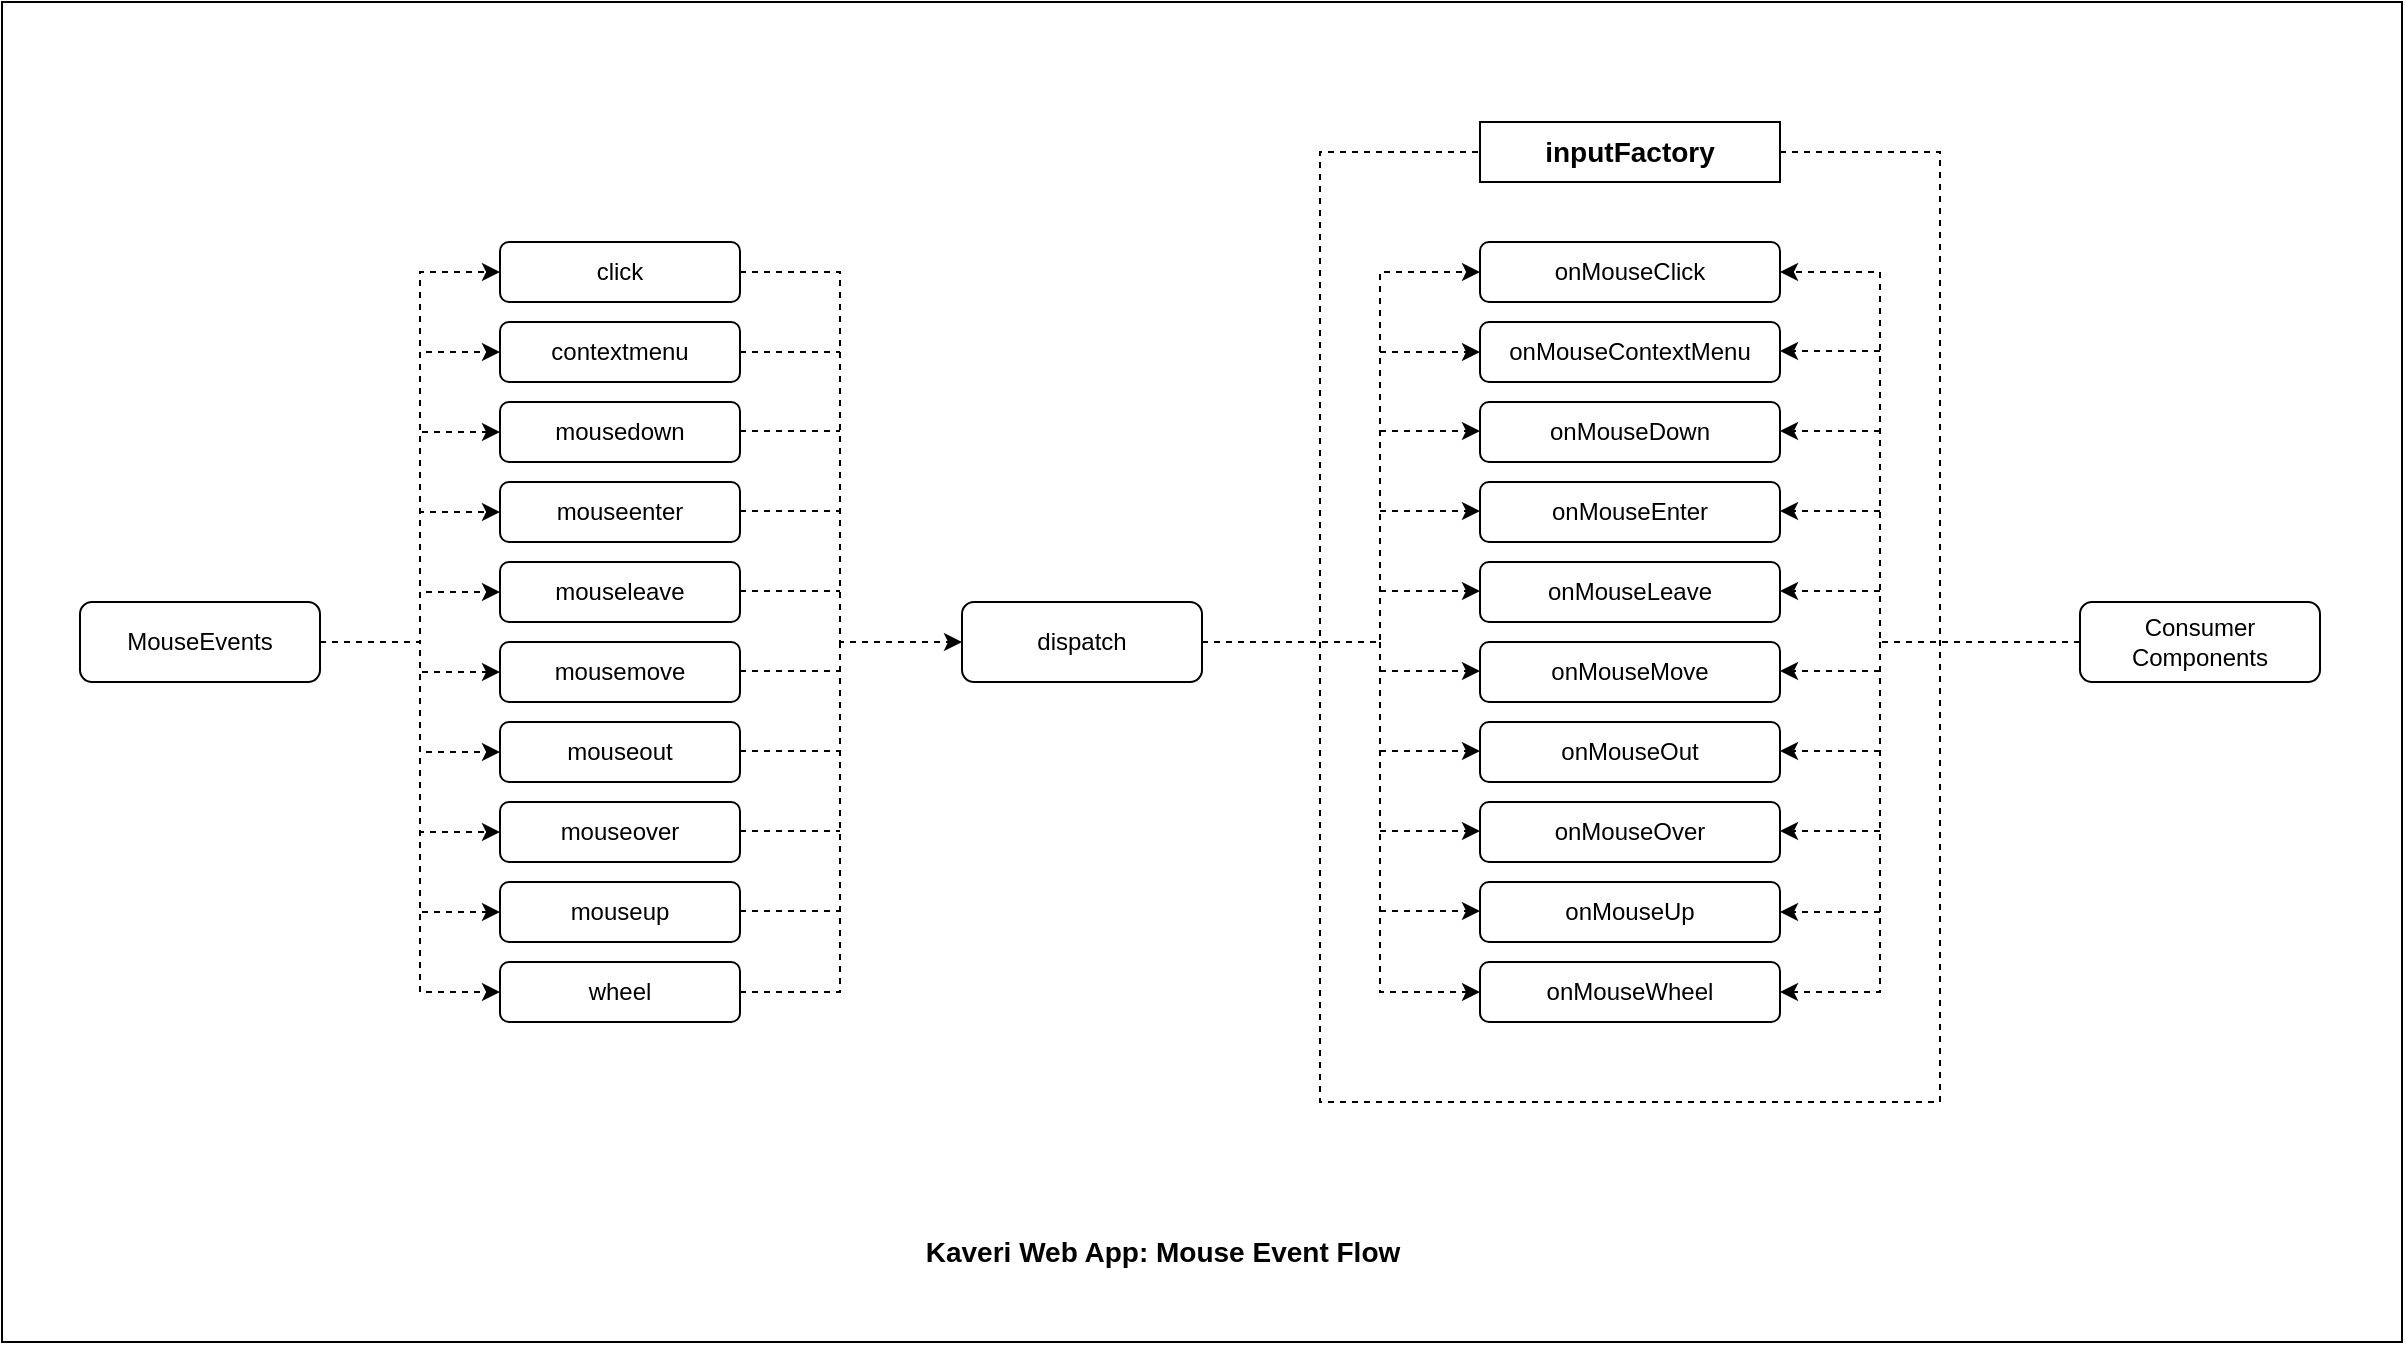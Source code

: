 <mxfile version="21.6.9" type="github">
  <diagram name="Page-1" id="F-ybUAq942lAAm7DYyWX">
    <mxGraphModel dx="1306" dy="722" grid="1" gridSize="10" guides="1" tooltips="1" connect="1" arrows="1" fold="1" page="1" pageScale="1" pageWidth="1400" pageHeight="850" math="0" shadow="0">
      <root>
        <mxCell id="0" />
        <mxCell id="1" parent="0" />
        <mxCell id="sUzVyQHcFwTCvAZODAUD-1" value="MouseEvents" style="rounded=1;whiteSpace=wrap;html=1;" vertex="1" parent="1">
          <mxGeometry x="79" y="340" width="120" height="40" as="geometry" />
        </mxCell>
        <mxCell id="sUzVyQHcFwTCvAZODAUD-2" value="click" style="rounded=1;whiteSpace=wrap;html=1;" vertex="1" parent="1">
          <mxGeometry x="289" y="160" width="120" height="30" as="geometry" />
        </mxCell>
        <mxCell id="sUzVyQHcFwTCvAZODAUD-3" value="contextmenu" style="rounded=1;whiteSpace=wrap;html=1;" vertex="1" parent="1">
          <mxGeometry x="289" y="200" width="120" height="30" as="geometry" />
        </mxCell>
        <mxCell id="sUzVyQHcFwTCvAZODAUD-4" value="mousedown" style="rounded=1;whiteSpace=wrap;html=1;" vertex="1" parent="1">
          <mxGeometry x="289" y="240" width="120" height="30" as="geometry" />
        </mxCell>
        <mxCell id="sUzVyQHcFwTCvAZODAUD-5" value="mouseenter" style="rounded=1;whiteSpace=wrap;html=1;" vertex="1" parent="1">
          <mxGeometry x="289" y="280" width="120" height="30" as="geometry" />
        </mxCell>
        <mxCell id="sUzVyQHcFwTCvAZODAUD-6" value="mouseleave" style="rounded=1;whiteSpace=wrap;html=1;" vertex="1" parent="1">
          <mxGeometry x="289" y="320" width="120" height="30" as="geometry" />
        </mxCell>
        <mxCell id="sUzVyQHcFwTCvAZODAUD-7" value="mousemove" style="rounded=1;whiteSpace=wrap;html=1;" vertex="1" parent="1">
          <mxGeometry x="289" y="360" width="120" height="30" as="geometry" />
        </mxCell>
        <mxCell id="sUzVyQHcFwTCvAZODAUD-8" value="mouseout" style="rounded=1;whiteSpace=wrap;html=1;" vertex="1" parent="1">
          <mxGeometry x="289" y="400" width="120" height="30" as="geometry" />
        </mxCell>
        <mxCell id="sUzVyQHcFwTCvAZODAUD-9" value="mouseover" style="rounded=1;whiteSpace=wrap;html=1;" vertex="1" parent="1">
          <mxGeometry x="289" y="440" width="120" height="30" as="geometry" />
        </mxCell>
        <mxCell id="sUzVyQHcFwTCvAZODAUD-10" value="mouseup" style="rounded=1;whiteSpace=wrap;html=1;" vertex="1" parent="1">
          <mxGeometry x="289" y="480" width="120" height="30" as="geometry" />
        </mxCell>
        <mxCell id="sUzVyQHcFwTCvAZODAUD-11" value="wheel" style="rounded=1;whiteSpace=wrap;html=1;" vertex="1" parent="1">
          <mxGeometry x="289" y="520" width="120" height="30" as="geometry" />
        </mxCell>
        <mxCell id="sUzVyQHcFwTCvAZODAUD-12" value="dispatch" style="rounded=1;whiteSpace=wrap;html=1;" vertex="1" parent="1">
          <mxGeometry x="520" y="340" width="120" height="40" as="geometry" />
        </mxCell>
        <mxCell id="sUzVyQHcFwTCvAZODAUD-23" value="" style="group" vertex="1" connectable="0" parent="1">
          <mxGeometry x="779" y="160" width="150" height="390" as="geometry" />
        </mxCell>
        <mxCell id="sUzVyQHcFwTCvAZODAUD-13" value="onMouseClick" style="rounded=1;whiteSpace=wrap;html=1;" vertex="1" parent="sUzVyQHcFwTCvAZODAUD-23">
          <mxGeometry width="150" height="30" as="geometry" />
        </mxCell>
        <mxCell id="sUzVyQHcFwTCvAZODAUD-14" value="onMouseContextMenu" style="rounded=1;whiteSpace=wrap;html=1;" vertex="1" parent="sUzVyQHcFwTCvAZODAUD-23">
          <mxGeometry y="40" width="150" height="30" as="geometry" />
        </mxCell>
        <mxCell id="sUzVyQHcFwTCvAZODAUD-15" value="onMouseDown" style="rounded=1;whiteSpace=wrap;html=1;" vertex="1" parent="sUzVyQHcFwTCvAZODAUD-23">
          <mxGeometry y="80" width="150" height="30" as="geometry" />
        </mxCell>
        <mxCell id="sUzVyQHcFwTCvAZODAUD-16" value="onMouseEnter" style="rounded=1;whiteSpace=wrap;html=1;" vertex="1" parent="sUzVyQHcFwTCvAZODAUD-23">
          <mxGeometry y="120" width="150" height="30" as="geometry" />
        </mxCell>
        <mxCell id="sUzVyQHcFwTCvAZODAUD-17" value="onMouseLeave" style="rounded=1;whiteSpace=wrap;html=1;" vertex="1" parent="sUzVyQHcFwTCvAZODAUD-23">
          <mxGeometry y="160" width="150" height="30" as="geometry" />
        </mxCell>
        <mxCell id="sUzVyQHcFwTCvAZODAUD-18" value="onMouseMove" style="rounded=1;whiteSpace=wrap;html=1;" vertex="1" parent="sUzVyQHcFwTCvAZODAUD-23">
          <mxGeometry y="200" width="150" height="30" as="geometry" />
        </mxCell>
        <mxCell id="sUzVyQHcFwTCvAZODAUD-19" value="onMouseOut" style="rounded=1;whiteSpace=wrap;html=1;" vertex="1" parent="sUzVyQHcFwTCvAZODAUD-23">
          <mxGeometry y="240" width="150" height="30" as="geometry" />
        </mxCell>
        <mxCell id="sUzVyQHcFwTCvAZODAUD-20" value="onMouseOver" style="rounded=1;whiteSpace=wrap;html=1;" vertex="1" parent="sUzVyQHcFwTCvAZODAUD-23">
          <mxGeometry y="280" width="150" height="30" as="geometry" />
        </mxCell>
        <mxCell id="sUzVyQHcFwTCvAZODAUD-21" value="onMouseUp" style="rounded=1;whiteSpace=wrap;html=1;" vertex="1" parent="sUzVyQHcFwTCvAZODAUD-23">
          <mxGeometry y="320" width="150" height="30" as="geometry" />
        </mxCell>
        <mxCell id="sUzVyQHcFwTCvAZODAUD-22" value="onMouseWheel" style="rounded=1;whiteSpace=wrap;html=1;" vertex="1" parent="sUzVyQHcFwTCvAZODAUD-23">
          <mxGeometry y="360" width="150" height="30" as="geometry" />
        </mxCell>
        <mxCell id="sUzVyQHcFwTCvAZODAUD-24" value="&lt;font style=&quot;font-size: 14px;&quot;&gt;&lt;b&gt;inputFactory&lt;/b&gt;&lt;/font&gt;" style="rounded=0;whiteSpace=wrap;html=1;" vertex="1" parent="1">
          <mxGeometry x="779" y="100" width="150" height="30" as="geometry" />
        </mxCell>
        <mxCell id="sUzVyQHcFwTCvAZODAUD-25" value="" style="endArrow=none;dashed=1;html=1;rounded=0;entryX=0;entryY=0.5;entryDx=0;entryDy=0;exitX=1;exitY=0.5;exitDx=0;exitDy=0;" edge="1" parent="1" source="sUzVyQHcFwTCvAZODAUD-24" target="sUzVyQHcFwTCvAZODAUD-24">
          <mxGeometry width="50" height="50" relative="1" as="geometry">
            <mxPoint x="979" y="110" as="sourcePoint" />
            <mxPoint x="689" y="340" as="targetPoint" />
            <Array as="points">
              <mxPoint x="1009" y="115" />
              <mxPoint x="1009" y="590" />
              <mxPoint x="699" y="590" />
              <mxPoint x="699" y="115" />
            </Array>
          </mxGeometry>
        </mxCell>
        <mxCell id="sUzVyQHcFwTCvAZODAUD-37" value="" style="group" vertex="1" connectable="0" parent="1">
          <mxGeometry x="249" y="175" height="360" as="geometry" />
        </mxCell>
        <mxCell id="sUzVyQHcFwTCvAZODAUD-27" value="" style="endArrow=classic;html=1;rounded=0;exitX=1;exitY=0.5;exitDx=0;exitDy=0;entryX=0;entryY=0.5;entryDx=0;entryDy=0;dashed=1;" edge="1" parent="sUzVyQHcFwTCvAZODAUD-37" source="sUzVyQHcFwTCvAZODAUD-1" target="sUzVyQHcFwTCvAZODAUD-2">
          <mxGeometry width="50" height="50" relative="1" as="geometry">
            <mxPoint x="390" y="215" as="sourcePoint" />
            <mxPoint x="440" y="165" as="targetPoint" />
            <Array as="points">
              <mxPoint y="185" />
              <mxPoint />
            </Array>
          </mxGeometry>
        </mxCell>
        <mxCell id="sUzVyQHcFwTCvAZODAUD-28" value="" style="endArrow=classic;html=1;rounded=0;exitX=1;exitY=0.5;exitDx=0;exitDy=0;entryX=0;entryY=0.5;entryDx=0;entryDy=0;dashed=1;" edge="1" parent="sUzVyQHcFwTCvAZODAUD-37" source="sUzVyQHcFwTCvAZODAUD-1" target="sUzVyQHcFwTCvAZODAUD-3">
          <mxGeometry width="50" height="50" relative="1" as="geometry">
            <mxPoint x="390" y="215" as="sourcePoint" />
            <mxPoint x="440" y="165" as="targetPoint" />
            <Array as="points">
              <mxPoint y="185" />
              <mxPoint y="40" />
            </Array>
          </mxGeometry>
        </mxCell>
        <mxCell id="sUzVyQHcFwTCvAZODAUD-29" value="" style="endArrow=classic;html=1;rounded=0;exitX=1;exitY=0.5;exitDx=0;exitDy=0;entryX=0;entryY=0.5;entryDx=0;entryDy=0;dashed=1;" edge="1" parent="sUzVyQHcFwTCvAZODAUD-37" source="sUzVyQHcFwTCvAZODAUD-1" target="sUzVyQHcFwTCvAZODAUD-4">
          <mxGeometry width="50" height="50" relative="1" as="geometry">
            <mxPoint x="390" y="215" as="sourcePoint" />
            <mxPoint x="440" y="165" as="targetPoint" />
            <Array as="points">
              <mxPoint y="185" />
              <mxPoint y="80" />
            </Array>
          </mxGeometry>
        </mxCell>
        <mxCell id="sUzVyQHcFwTCvAZODAUD-30" value="" style="endArrow=classic;html=1;rounded=0;exitX=1;exitY=0.5;exitDx=0;exitDy=0;entryX=0;entryY=0.5;entryDx=0;entryDy=0;dashed=1;" edge="1" parent="sUzVyQHcFwTCvAZODAUD-37" source="sUzVyQHcFwTCvAZODAUD-1" target="sUzVyQHcFwTCvAZODAUD-5">
          <mxGeometry width="50" height="50" relative="1" as="geometry">
            <mxPoint x="390" y="215" as="sourcePoint" />
            <mxPoint x="440" y="165" as="targetPoint" />
            <Array as="points">
              <mxPoint y="185" />
              <mxPoint y="120" />
            </Array>
          </mxGeometry>
        </mxCell>
        <mxCell id="sUzVyQHcFwTCvAZODAUD-31" value="" style="endArrow=classic;html=1;rounded=0;exitX=1;exitY=0.5;exitDx=0;exitDy=0;entryX=0;entryY=0.5;entryDx=0;entryDy=0;dashed=1;" edge="1" parent="sUzVyQHcFwTCvAZODAUD-37" source="sUzVyQHcFwTCvAZODAUD-1" target="sUzVyQHcFwTCvAZODAUD-6">
          <mxGeometry width="50" height="50" relative="1" as="geometry">
            <mxPoint x="390" y="215" as="sourcePoint" />
            <mxPoint x="440" y="165" as="targetPoint" />
            <Array as="points">
              <mxPoint y="185" />
              <mxPoint y="160" />
            </Array>
          </mxGeometry>
        </mxCell>
        <mxCell id="sUzVyQHcFwTCvAZODAUD-32" value="" style="endArrow=classic;html=1;rounded=0;exitX=1;exitY=0.5;exitDx=0;exitDy=0;entryX=0;entryY=0.5;entryDx=0;entryDy=0;dashed=1;" edge="1" parent="sUzVyQHcFwTCvAZODAUD-37" source="sUzVyQHcFwTCvAZODAUD-1" target="sUzVyQHcFwTCvAZODAUD-7">
          <mxGeometry width="50" height="50" relative="1" as="geometry">
            <mxPoint x="390" y="215" as="sourcePoint" />
            <mxPoint x="440" y="165" as="targetPoint" />
            <Array as="points">
              <mxPoint y="185" />
              <mxPoint y="200" />
            </Array>
          </mxGeometry>
        </mxCell>
        <mxCell id="sUzVyQHcFwTCvAZODAUD-33" value="" style="endArrow=classic;html=1;rounded=0;exitX=1;exitY=0.5;exitDx=0;exitDy=0;entryX=0;entryY=0.5;entryDx=0;entryDy=0;dashed=1;" edge="1" parent="sUzVyQHcFwTCvAZODAUD-37" source="sUzVyQHcFwTCvAZODAUD-1" target="sUzVyQHcFwTCvAZODAUD-8">
          <mxGeometry width="50" height="50" relative="1" as="geometry">
            <mxPoint x="390" y="215" as="sourcePoint" />
            <mxPoint x="440" y="165" as="targetPoint" />
            <Array as="points">
              <mxPoint y="185" />
              <mxPoint y="240" />
            </Array>
          </mxGeometry>
        </mxCell>
        <mxCell id="sUzVyQHcFwTCvAZODAUD-34" value="" style="endArrow=classic;html=1;rounded=0;exitX=1;exitY=0.5;exitDx=0;exitDy=0;entryX=0;entryY=0.5;entryDx=0;entryDy=0;dashed=1;" edge="1" parent="sUzVyQHcFwTCvAZODAUD-37" source="sUzVyQHcFwTCvAZODAUD-1" target="sUzVyQHcFwTCvAZODAUD-9">
          <mxGeometry width="50" height="50" relative="1" as="geometry">
            <mxPoint x="390" y="215" as="sourcePoint" />
            <mxPoint x="440" y="165" as="targetPoint" />
            <Array as="points">
              <mxPoint y="185" />
              <mxPoint y="280" />
            </Array>
          </mxGeometry>
        </mxCell>
        <mxCell id="sUzVyQHcFwTCvAZODAUD-35" value="" style="endArrow=classic;html=1;rounded=0;exitX=1;exitY=0.5;exitDx=0;exitDy=0;entryX=0;entryY=0.5;entryDx=0;entryDy=0;dashed=1;" edge="1" parent="sUzVyQHcFwTCvAZODAUD-37" source="sUzVyQHcFwTCvAZODAUD-1" target="sUzVyQHcFwTCvAZODAUD-10">
          <mxGeometry width="50" height="50" relative="1" as="geometry">
            <mxPoint x="390" y="215" as="sourcePoint" />
            <mxPoint x="440" y="165" as="targetPoint" />
            <Array as="points">
              <mxPoint y="185" />
              <mxPoint y="320" />
            </Array>
          </mxGeometry>
        </mxCell>
        <mxCell id="sUzVyQHcFwTCvAZODAUD-36" value="" style="endArrow=classic;html=1;rounded=0;exitX=1;exitY=0.5;exitDx=0;exitDy=0;entryX=0;entryY=0.5;entryDx=0;entryDy=0;dashed=1;" edge="1" parent="sUzVyQHcFwTCvAZODAUD-37" source="sUzVyQHcFwTCvAZODAUD-1" target="sUzVyQHcFwTCvAZODAUD-11">
          <mxGeometry width="50" height="50" relative="1" as="geometry">
            <mxPoint x="390" y="215" as="sourcePoint" />
            <mxPoint x="440" y="165" as="targetPoint" />
            <Array as="points">
              <mxPoint y="185" />
              <mxPoint y="360" />
            </Array>
          </mxGeometry>
        </mxCell>
        <mxCell id="sUzVyQHcFwTCvAZODAUD-67" value="" style="group" vertex="1" connectable="0" parent="1">
          <mxGeometry x="409" y="175" width="50" height="360" as="geometry" />
        </mxCell>
        <mxCell id="sUzVyQHcFwTCvAZODAUD-52" value="" style="endArrow=classic;html=1;rounded=0;exitX=1;exitY=0.5;exitDx=0;exitDy=0;entryX=0;entryY=0.5;entryDx=0;entryDy=0;dashed=1;" edge="1" parent="sUzVyQHcFwTCvAZODAUD-67" source="sUzVyQHcFwTCvAZODAUD-2" target="sUzVyQHcFwTCvAZODAUD-12">
          <mxGeometry width="50" height="50" relative="1" as="geometry">
            <mxPoint x="230" y="215" as="sourcePoint" />
            <mxPoint x="280" y="165" as="targetPoint" />
            <Array as="points">
              <mxPoint x="50" />
              <mxPoint x="50" y="185" />
            </Array>
          </mxGeometry>
        </mxCell>
        <mxCell id="sUzVyQHcFwTCvAZODAUD-58" value="" style="endArrow=none;html=1;rounded=0;exitX=1;exitY=0.5;exitDx=0;exitDy=0;dashed=1;" edge="1" parent="sUzVyQHcFwTCvAZODAUD-67" source="sUzVyQHcFwTCvAZODAUD-11">
          <mxGeometry width="50" height="50" relative="1" as="geometry">
            <mxPoint x="230" y="215" as="sourcePoint" />
            <mxPoint x="50" y="185" as="targetPoint" />
            <Array as="points">
              <mxPoint x="50" y="360" />
            </Array>
          </mxGeometry>
        </mxCell>
        <mxCell id="sUzVyQHcFwTCvAZODAUD-59" value="" style="endArrow=none;html=1;rounded=0;exitX=1;exitY=0.5;exitDx=0;exitDy=0;dashed=1;" edge="1" parent="sUzVyQHcFwTCvAZODAUD-67" source="sUzVyQHcFwTCvAZODAUD-3">
          <mxGeometry width="50" height="50" relative="1" as="geometry">
            <mxPoint x="230" y="215" as="sourcePoint" />
            <mxPoint x="50" y="40" as="targetPoint" />
          </mxGeometry>
        </mxCell>
        <mxCell id="sUzVyQHcFwTCvAZODAUD-60" value="" style="endArrow=none;html=1;rounded=0;exitX=1;exitY=0.5;exitDx=0;exitDy=0;dashed=1;" edge="1" parent="sUzVyQHcFwTCvAZODAUD-67">
          <mxGeometry width="50" height="50" relative="1" as="geometry">
            <mxPoint y="79.5" as="sourcePoint" />
            <mxPoint x="50" y="79.5" as="targetPoint" />
          </mxGeometry>
        </mxCell>
        <mxCell id="sUzVyQHcFwTCvAZODAUD-61" value="" style="endArrow=none;html=1;rounded=0;exitX=1;exitY=0.5;exitDx=0;exitDy=0;dashed=1;" edge="1" parent="sUzVyQHcFwTCvAZODAUD-67">
          <mxGeometry width="50" height="50" relative="1" as="geometry">
            <mxPoint y="119.5" as="sourcePoint" />
            <mxPoint x="50" y="119.5" as="targetPoint" />
          </mxGeometry>
        </mxCell>
        <mxCell id="sUzVyQHcFwTCvAZODAUD-62" value="" style="endArrow=none;html=1;rounded=0;exitX=1;exitY=0.5;exitDx=0;exitDy=0;dashed=1;" edge="1" parent="sUzVyQHcFwTCvAZODAUD-67">
          <mxGeometry width="50" height="50" relative="1" as="geometry">
            <mxPoint y="159.5" as="sourcePoint" />
            <mxPoint x="50" y="159.5" as="targetPoint" />
          </mxGeometry>
        </mxCell>
        <mxCell id="sUzVyQHcFwTCvAZODAUD-63" value="" style="endArrow=none;html=1;rounded=0;exitX=1;exitY=0.5;exitDx=0;exitDy=0;dashed=1;" edge="1" parent="sUzVyQHcFwTCvAZODAUD-67">
          <mxGeometry width="50" height="50" relative="1" as="geometry">
            <mxPoint y="199.5" as="sourcePoint" />
            <mxPoint x="50" y="199.5" as="targetPoint" />
          </mxGeometry>
        </mxCell>
        <mxCell id="sUzVyQHcFwTCvAZODAUD-64" value="" style="endArrow=none;html=1;rounded=0;exitX=1;exitY=0.5;exitDx=0;exitDy=0;dashed=1;" edge="1" parent="sUzVyQHcFwTCvAZODAUD-67">
          <mxGeometry width="50" height="50" relative="1" as="geometry">
            <mxPoint y="239.5" as="sourcePoint" />
            <mxPoint x="50" y="239.5" as="targetPoint" />
          </mxGeometry>
        </mxCell>
        <mxCell id="sUzVyQHcFwTCvAZODAUD-65" value="" style="endArrow=none;html=1;rounded=0;exitX=1;exitY=0.5;exitDx=0;exitDy=0;dashed=1;" edge="1" parent="sUzVyQHcFwTCvAZODAUD-67">
          <mxGeometry width="50" height="50" relative="1" as="geometry">
            <mxPoint y="279.5" as="sourcePoint" />
            <mxPoint x="50" y="279.5" as="targetPoint" />
          </mxGeometry>
        </mxCell>
        <mxCell id="sUzVyQHcFwTCvAZODAUD-66" value="" style="endArrow=none;html=1;rounded=0;exitX=1;exitY=0.5;exitDx=0;exitDy=0;dashed=1;" edge="1" parent="sUzVyQHcFwTCvAZODAUD-67">
          <mxGeometry width="50" height="50" relative="1" as="geometry">
            <mxPoint y="319.5" as="sourcePoint" />
            <mxPoint x="50" y="319.5" as="targetPoint" />
          </mxGeometry>
        </mxCell>
        <mxCell id="sUzVyQHcFwTCvAZODAUD-79" value="" style="endArrow=classic;html=1;rounded=0;entryX=0;entryY=0.5;entryDx=0;entryDy=0;exitX=1;exitY=0.5;exitDx=0;exitDy=0;dashed=1;" edge="1" parent="1" source="sUzVyQHcFwTCvAZODAUD-12" target="sUzVyQHcFwTCvAZODAUD-13">
          <mxGeometry width="50" height="50" relative="1" as="geometry">
            <mxPoint x="639" y="390" as="sourcePoint" />
            <mxPoint x="689" y="340" as="targetPoint" />
            <Array as="points">
              <mxPoint x="729" y="360" />
              <mxPoint x="729" y="175" />
            </Array>
          </mxGeometry>
        </mxCell>
        <mxCell id="sUzVyQHcFwTCvAZODAUD-82" value="" style="endArrow=classic;html=1;rounded=0;entryX=0;entryY=0.5;entryDx=0;entryDy=0;dashed=1;" edge="1" parent="1" target="sUzVyQHcFwTCvAZODAUD-22">
          <mxGeometry width="50" height="50" relative="1" as="geometry">
            <mxPoint x="729" y="360" as="sourcePoint" />
            <mxPoint x="689" y="340" as="targetPoint" />
            <Array as="points">
              <mxPoint x="729" y="535" />
            </Array>
          </mxGeometry>
        </mxCell>
        <mxCell id="sUzVyQHcFwTCvAZODAUD-83" value="" style="endArrow=classic;html=1;rounded=0;entryX=0;entryY=0.5;entryDx=0;entryDy=0;dashed=1;" edge="1" parent="1" target="sUzVyQHcFwTCvAZODAUD-14">
          <mxGeometry width="50" height="50" relative="1" as="geometry">
            <mxPoint x="729" y="215" as="sourcePoint" />
            <mxPoint x="689" y="340" as="targetPoint" />
          </mxGeometry>
        </mxCell>
        <mxCell id="sUzVyQHcFwTCvAZODAUD-84" value="" style="endArrow=classic;html=1;rounded=0;entryX=0;entryY=0.5;entryDx=0;entryDy=0;dashed=1;" edge="1" parent="1">
          <mxGeometry width="50" height="50" relative="1" as="geometry">
            <mxPoint x="729" y="254.5" as="sourcePoint" />
            <mxPoint x="779" y="254.5" as="targetPoint" />
          </mxGeometry>
        </mxCell>
        <mxCell id="sUzVyQHcFwTCvAZODAUD-85" value="" style="endArrow=classic;html=1;rounded=0;entryX=0;entryY=0.5;entryDx=0;entryDy=0;dashed=1;" edge="1" parent="1">
          <mxGeometry width="50" height="50" relative="1" as="geometry">
            <mxPoint x="729" y="294.5" as="sourcePoint" />
            <mxPoint x="779" y="294.5" as="targetPoint" />
          </mxGeometry>
        </mxCell>
        <mxCell id="sUzVyQHcFwTCvAZODAUD-86" value="" style="endArrow=classic;html=1;rounded=0;entryX=0;entryY=0.5;entryDx=0;entryDy=0;dashed=1;" edge="1" parent="1">
          <mxGeometry width="50" height="50" relative="1" as="geometry">
            <mxPoint x="729" y="334.5" as="sourcePoint" />
            <mxPoint x="779" y="334.5" as="targetPoint" />
          </mxGeometry>
        </mxCell>
        <mxCell id="sUzVyQHcFwTCvAZODAUD-87" value="" style="endArrow=classic;html=1;rounded=0;entryX=0;entryY=0.5;entryDx=0;entryDy=0;dashed=1;" edge="1" parent="1">
          <mxGeometry width="50" height="50" relative="1" as="geometry">
            <mxPoint x="729" y="374.5" as="sourcePoint" />
            <mxPoint x="779" y="374.5" as="targetPoint" />
          </mxGeometry>
        </mxCell>
        <mxCell id="sUzVyQHcFwTCvAZODAUD-88" value="" style="endArrow=classic;html=1;rounded=0;entryX=0;entryY=0.5;entryDx=0;entryDy=0;dashed=1;" edge="1" parent="1">
          <mxGeometry width="50" height="50" relative="1" as="geometry">
            <mxPoint x="729" y="414.5" as="sourcePoint" />
            <mxPoint x="779" y="414.5" as="targetPoint" />
          </mxGeometry>
        </mxCell>
        <mxCell id="sUzVyQHcFwTCvAZODAUD-89" value="" style="endArrow=classic;html=1;rounded=0;entryX=0;entryY=0.5;entryDx=0;entryDy=0;dashed=1;" edge="1" parent="1">
          <mxGeometry width="50" height="50" relative="1" as="geometry">
            <mxPoint x="729" y="454.5" as="sourcePoint" />
            <mxPoint x="779" y="454.5" as="targetPoint" />
          </mxGeometry>
        </mxCell>
        <mxCell id="sUzVyQHcFwTCvAZODAUD-90" value="" style="endArrow=classic;html=1;rounded=0;entryX=0;entryY=0.5;entryDx=0;entryDy=0;dashed=1;" edge="1" parent="1">
          <mxGeometry width="50" height="50" relative="1" as="geometry">
            <mxPoint x="729" y="494.5" as="sourcePoint" />
            <mxPoint x="779" y="494.5" as="targetPoint" />
          </mxGeometry>
        </mxCell>
        <mxCell id="sUzVyQHcFwTCvAZODAUD-91" value="Consumer Components" style="rounded=1;whiteSpace=wrap;html=1;" vertex="1" parent="1">
          <mxGeometry x="1079" y="340" width="120" height="40" as="geometry" />
        </mxCell>
        <mxCell id="sUzVyQHcFwTCvAZODAUD-92" value="" style="endArrow=classic;html=1;rounded=0;entryX=1;entryY=0.5;entryDx=0;entryDy=0;exitX=0;exitY=0.5;exitDx=0;exitDy=0;dashed=1;" edge="1" parent="1" source="sUzVyQHcFwTCvAZODAUD-91" target="sUzVyQHcFwTCvAZODAUD-13">
          <mxGeometry width="50" height="50" relative="1" as="geometry">
            <mxPoint x="639" y="390" as="sourcePoint" />
            <mxPoint x="689" y="340" as="targetPoint" />
            <Array as="points">
              <mxPoint x="979" y="360" />
              <mxPoint x="979" y="175" />
            </Array>
          </mxGeometry>
        </mxCell>
        <mxCell id="sUzVyQHcFwTCvAZODAUD-93" value="" style="endArrow=classic;html=1;rounded=0;entryX=1;entryY=0.5;entryDx=0;entryDy=0;dashed=1;" edge="1" parent="1" target="sUzVyQHcFwTCvAZODAUD-22">
          <mxGeometry width="50" height="50" relative="1" as="geometry">
            <mxPoint x="979" y="360" as="sourcePoint" />
            <mxPoint x="689" y="340" as="targetPoint" />
            <Array as="points">
              <mxPoint x="979" y="535" />
            </Array>
          </mxGeometry>
        </mxCell>
        <mxCell id="sUzVyQHcFwTCvAZODAUD-94" value="" style="endArrow=classic;html=1;rounded=0;entryX=1;entryY=0.5;entryDx=0;entryDy=0;dashed=1;" edge="1" parent="1" target="sUzVyQHcFwTCvAZODAUD-21">
          <mxGeometry width="50" height="50" relative="1" as="geometry">
            <mxPoint x="979" y="495" as="sourcePoint" />
            <mxPoint x="689" y="340" as="targetPoint" />
          </mxGeometry>
        </mxCell>
        <mxCell id="sUzVyQHcFwTCvAZODAUD-95" value="" style="endArrow=classic;html=1;rounded=0;entryX=1;entryY=0.5;entryDx=0;entryDy=0;dashed=1;" edge="1" parent="1">
          <mxGeometry width="50" height="50" relative="1" as="geometry">
            <mxPoint x="979" y="454.5" as="sourcePoint" />
            <mxPoint x="929" y="454.5" as="targetPoint" />
          </mxGeometry>
        </mxCell>
        <mxCell id="sUzVyQHcFwTCvAZODAUD-96" value="" style="endArrow=classic;html=1;rounded=0;entryX=1;entryY=0.5;entryDx=0;entryDy=0;dashed=1;" edge="1" parent="1">
          <mxGeometry width="50" height="50" relative="1" as="geometry">
            <mxPoint x="979" y="414.5" as="sourcePoint" />
            <mxPoint x="929" y="414.5" as="targetPoint" />
          </mxGeometry>
        </mxCell>
        <mxCell id="sUzVyQHcFwTCvAZODAUD-97" value="" style="endArrow=classic;html=1;rounded=0;entryX=1;entryY=0.5;entryDx=0;entryDy=0;dashed=1;" edge="1" parent="1">
          <mxGeometry width="50" height="50" relative="1" as="geometry">
            <mxPoint x="979" y="374.5" as="sourcePoint" />
            <mxPoint x="929" y="374.5" as="targetPoint" />
          </mxGeometry>
        </mxCell>
        <mxCell id="sUzVyQHcFwTCvAZODAUD-98" value="" style="endArrow=classic;html=1;rounded=0;entryX=1;entryY=0.5;entryDx=0;entryDy=0;dashed=1;" edge="1" parent="1">
          <mxGeometry width="50" height="50" relative="1" as="geometry">
            <mxPoint x="979" y="334.5" as="sourcePoint" />
            <mxPoint x="929" y="334.5" as="targetPoint" />
          </mxGeometry>
        </mxCell>
        <mxCell id="sUzVyQHcFwTCvAZODAUD-99" value="" style="endArrow=classic;html=1;rounded=0;entryX=1;entryY=0.5;entryDx=0;entryDy=0;dashed=1;" edge="1" parent="1">
          <mxGeometry width="50" height="50" relative="1" as="geometry">
            <mxPoint x="979" y="294.5" as="sourcePoint" />
            <mxPoint x="929" y="294.5" as="targetPoint" />
          </mxGeometry>
        </mxCell>
        <mxCell id="sUzVyQHcFwTCvAZODAUD-100" value="" style="endArrow=classic;html=1;rounded=0;entryX=1;entryY=0.5;entryDx=0;entryDy=0;dashed=1;" edge="1" parent="1">
          <mxGeometry width="50" height="50" relative="1" as="geometry">
            <mxPoint x="979" y="254.5" as="sourcePoint" />
            <mxPoint x="929" y="254.5" as="targetPoint" />
          </mxGeometry>
        </mxCell>
        <mxCell id="sUzVyQHcFwTCvAZODAUD-101" value="" style="endArrow=classic;html=1;rounded=0;entryX=1;entryY=0.5;entryDx=0;entryDy=0;dashed=1;" edge="1" parent="1">
          <mxGeometry width="50" height="50" relative="1" as="geometry">
            <mxPoint x="979" y="214.5" as="sourcePoint" />
            <mxPoint x="929" y="214.5" as="targetPoint" />
          </mxGeometry>
        </mxCell>
        <mxCell id="sUzVyQHcFwTCvAZODAUD-102" value="&lt;b&gt;&lt;font style=&quot;font-size: 14px;&quot;&gt;Kaveri Web App: Mouse Event Flow&lt;/font&gt;&lt;/b&gt;" style="text;html=1;align=center;verticalAlign=middle;resizable=0;points=[];autosize=1;strokeColor=none;fillColor=none;" vertex="1" parent="1">
          <mxGeometry x="490" y="650" width="260" height="30" as="geometry" />
        </mxCell>
        <mxCell id="sUzVyQHcFwTCvAZODAUD-105" value="" style="rounded=0;whiteSpace=wrap;html=1;fillColor=none;" vertex="1" parent="1">
          <mxGeometry x="40" y="40" width="1200" height="670" as="geometry" />
        </mxCell>
      </root>
    </mxGraphModel>
  </diagram>
</mxfile>
